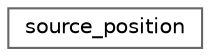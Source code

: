 digraph "Graphical Class Hierarchy"
{
 // LATEX_PDF_SIZE
  bgcolor="transparent";
  edge [fontname=Helvetica,fontsize=10,labelfontname=Helvetica,labelfontsize=10];
  node [fontname=Helvetica,fontsize=10,shape=box,height=0.2,width=0.4];
  rankdir="LR";
  Node0 [id="Node000000",label="source_position",height=0.2,width=0.4,color="grey40", fillcolor="white", style="filled",URL="$structsource__position.html",tooltip="A source document line-and-column pair."];
}
